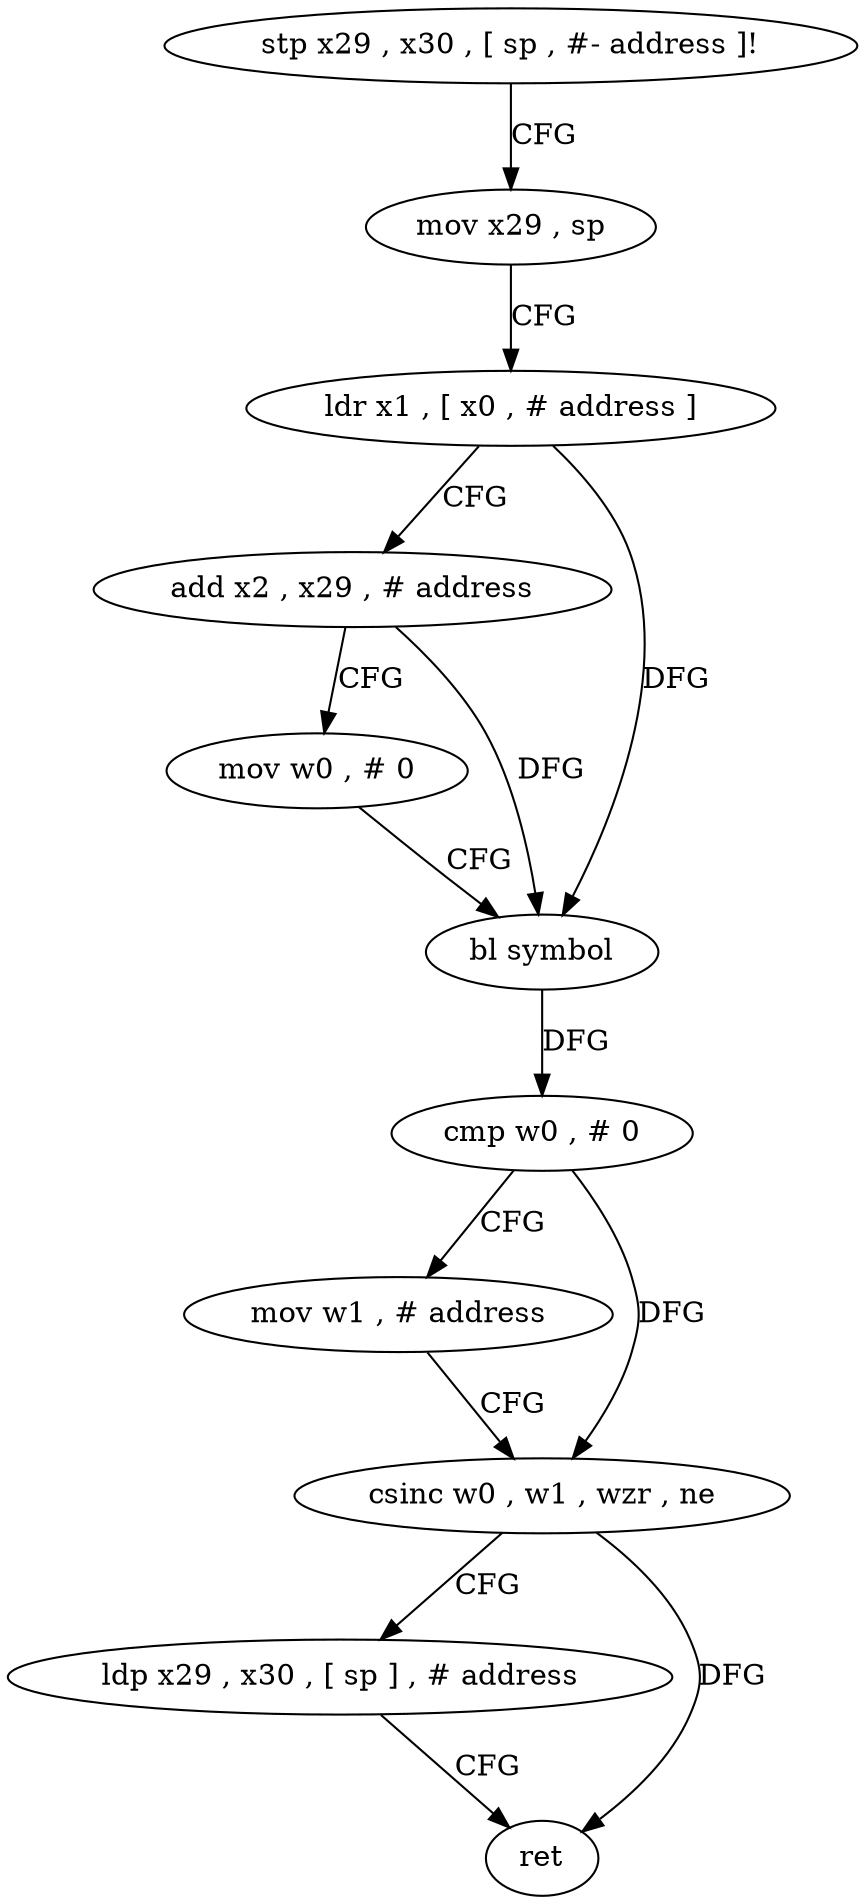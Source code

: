 digraph "func" {
"4208280" [label = "stp x29 , x30 , [ sp , #- address ]!" ]
"4208284" [label = "mov x29 , sp" ]
"4208288" [label = "ldr x1 , [ x0 , # address ]" ]
"4208292" [label = "add x2 , x29 , # address" ]
"4208296" [label = "mov w0 , # 0" ]
"4208300" [label = "bl symbol" ]
"4208304" [label = "cmp w0 , # 0" ]
"4208308" [label = "mov w1 , # address" ]
"4208312" [label = "csinc w0 , w1 , wzr , ne" ]
"4208316" [label = "ldp x29 , x30 , [ sp ] , # address" ]
"4208320" [label = "ret" ]
"4208280" -> "4208284" [ label = "CFG" ]
"4208284" -> "4208288" [ label = "CFG" ]
"4208288" -> "4208292" [ label = "CFG" ]
"4208288" -> "4208300" [ label = "DFG" ]
"4208292" -> "4208296" [ label = "CFG" ]
"4208292" -> "4208300" [ label = "DFG" ]
"4208296" -> "4208300" [ label = "CFG" ]
"4208300" -> "4208304" [ label = "DFG" ]
"4208304" -> "4208308" [ label = "CFG" ]
"4208304" -> "4208312" [ label = "DFG" ]
"4208308" -> "4208312" [ label = "CFG" ]
"4208312" -> "4208316" [ label = "CFG" ]
"4208312" -> "4208320" [ label = "DFG" ]
"4208316" -> "4208320" [ label = "CFG" ]
}
